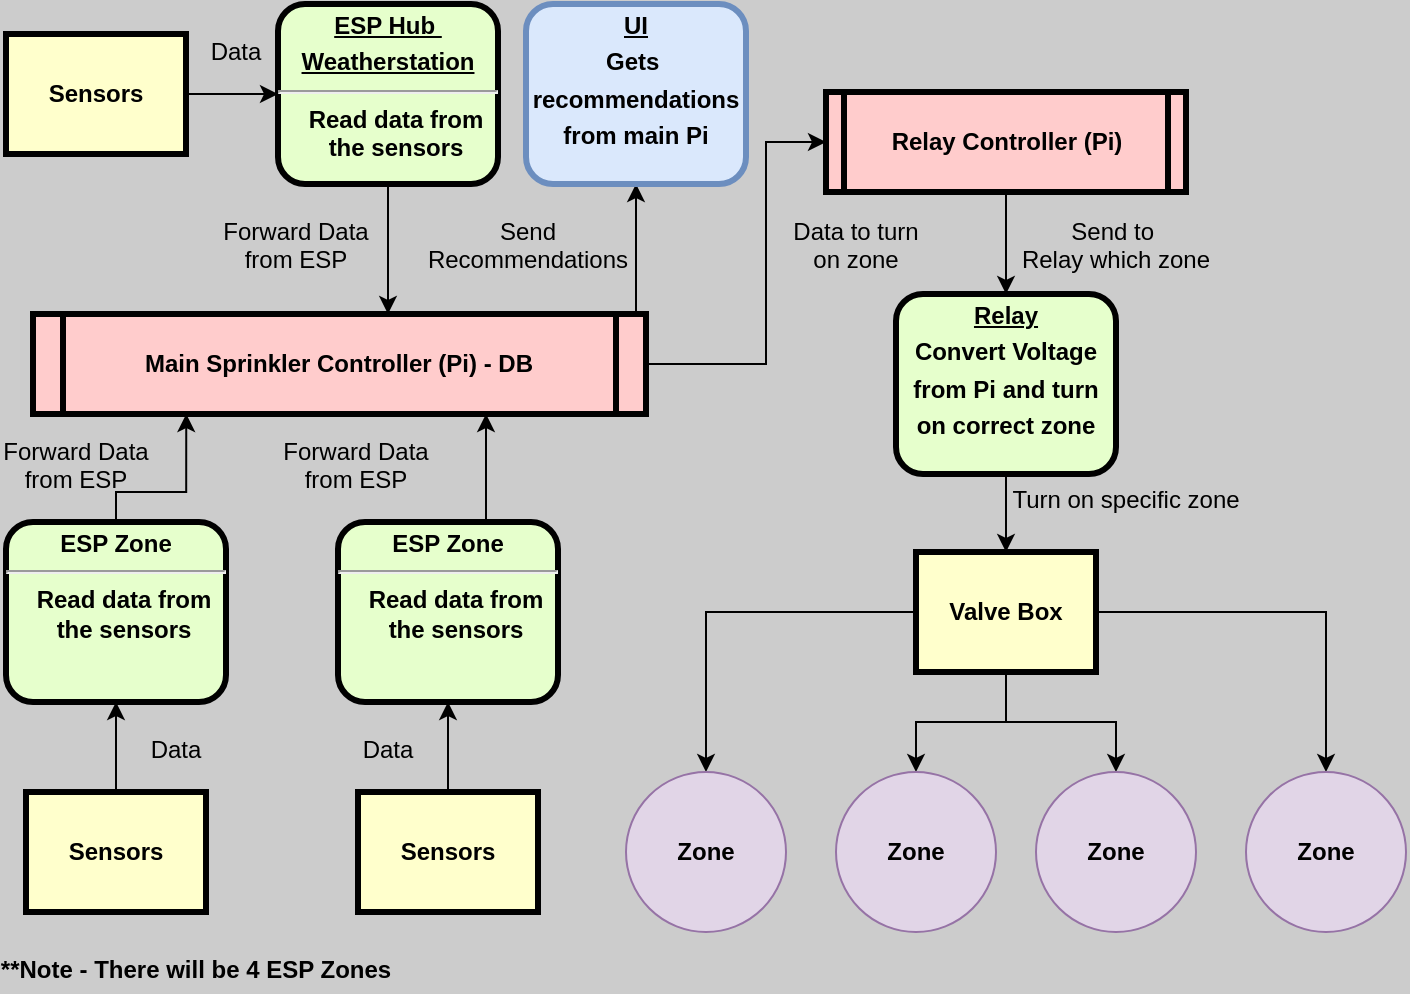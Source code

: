 <mxfile version="12.7.4" type="github"><diagram name="Page-1" id="c7558073-3199-34d8-9f00-42111426c3f3"><mxGraphModel dx="1038" dy="548" grid="1" gridSize="10" guides="1" tooltips="1" connect="1" arrows="1" fold="1" page="1" pageScale="1" pageWidth="826" pageHeight="1169" background="#CCCCCC" math="0" shadow="0"><root><mxCell id="0"/><mxCell id="1" parent="0"/><mxCell id="pqio03StWbajhPm-ttot-128" value="" style="edgeStyle=orthogonalEdgeStyle;rounded=0;orthogonalLoop=1;jettySize=auto;html=1;" edge="1" parent="1" source="2" target="5"><mxGeometry relative="1" as="geometry"><Array as="points"><mxPoint x="201" y="350"/><mxPoint x="201" y="350"/></Array></mxGeometry></mxCell><mxCell id="2" value="&lt;p style=&quot;margin: 0px ; margin-top: 4px ; text-align: center ; text-decoration: underline&quot;&gt;&lt;strong&gt;ESP Hub&amp;nbsp;&lt;br&gt;&lt;/strong&gt;&lt;/p&gt;&lt;p style=&quot;margin: 0px ; margin-top: 4px ; text-align: center ; text-decoration: underline&quot;&gt;Weatherstation&lt;/p&gt;&lt;hr&gt;&lt;p style=&quot;margin: 0px ; margin-left: 8px&quot;&gt;Read data from&lt;/p&gt;&lt;p style=&quot;margin: 0px ; margin-left: 8px&quot;&gt;the sensors&lt;/p&gt;" style="verticalAlign=middle;align=center;overflow=fill;fontSize=12;fontFamily=Helvetica;html=1;rounded=1;fontStyle=1;strokeWidth=3;fillColor=#E6FFCC" parent="1" vertex="1"><mxGeometry x="146" y="236" width="110" height="90" as="geometry"/></mxCell><mxCell id="pqio03StWbajhPm-ttot-127" value="" style="edgeStyle=orthogonalEdgeStyle;rounded=0;orthogonalLoop=1;jettySize=auto;html=1;" edge="1" parent="1" source="4" target="2"><mxGeometry relative="1" as="geometry"/></mxCell><mxCell id="4" value="Sensors" style="whiteSpace=wrap;align=center;verticalAlign=middle;fontStyle=1;strokeWidth=3;fillColor=#FFFFCC" parent="1" vertex="1"><mxGeometry x="10" y="251" width="90" height="60" as="geometry"/></mxCell><mxCell id="pqio03StWbajhPm-ttot-129" style="edgeStyle=orthogonalEdgeStyle;rounded=0;orthogonalLoop=1;jettySize=auto;html=1;entryX=0;entryY=0.5;entryDx=0;entryDy=0;" edge="1" parent="1" source="5" target="pqio03StWbajhPm-ttot-111"><mxGeometry relative="1" as="geometry"><Array as="points"><mxPoint x="390" y="416"/><mxPoint x="390" y="305"/></Array></mxGeometry></mxCell><mxCell id="pqio03StWbajhPm-ttot-136" style="edgeStyle=orthogonalEdgeStyle;rounded=0;orthogonalLoop=1;jettySize=auto;html=1;entryX=0.5;entryY=1;entryDx=0;entryDy=0;" edge="1" parent="1" source="5" target="pqio03StWbajhPm-ttot-135"><mxGeometry relative="1" as="geometry"><Array as="points"><mxPoint x="325" y="370"/><mxPoint x="325" y="370"/></Array></mxGeometry></mxCell><mxCell id="5" value="Main Sprinkler Controller (Pi) - DB" style="shape=process;whiteSpace=wrap;align=center;verticalAlign=middle;size=0.048;fontStyle=1;strokeWidth=3;fillColor=#FFCCCC" parent="1" vertex="1"><mxGeometry x="23.5" y="391" width="306.5" height="50" as="geometry"/></mxCell><mxCell id="pqio03StWbajhPm-ttot-101" value="" style="edgeStyle=orthogonalEdgeStyle;rounded=0;orthogonalLoop=1;jettySize=auto;html=1;entryX=0.25;entryY=1;entryDx=0;entryDy=0;" edge="1" parent="1" source="10" target="5"><mxGeometry relative="1" as="geometry"><Array as="points"><mxPoint x="65" y="480"/><mxPoint x="100" y="480"/></Array></mxGeometry></mxCell><mxCell id="10" value="&lt;p style=&quot;margin: 4px 0px 0px&quot;&gt;&lt;strong&gt;ESP Zone&lt;br&gt;&lt;/strong&gt;&lt;/p&gt;&lt;hr&gt;&lt;p style=&quot;margin: 0px 0px 0px 8px&quot;&gt;Read data from&lt;/p&gt;&lt;p style=&quot;margin: 0px 0px 0px 8px&quot;&gt;the sensors&lt;/p&gt;" style="verticalAlign=middle;align=center;overflow=fill;fontSize=12;fontFamily=Helvetica;html=1;rounded=1;fontStyle=1;strokeWidth=3;fillColor=#E6FFCC" parent="1" vertex="1"><mxGeometry x="10.0" y="495" width="110" height="90" as="geometry"/></mxCell><mxCell id="pqio03StWbajhPm-ttot-103" value="" style="edgeStyle=orthogonalEdgeStyle;rounded=0;orthogonalLoop=1;jettySize=auto;html=1;" edge="1" parent="1" source="13" target="11"><mxGeometry relative="1" as="geometry"/></mxCell><mxCell id="13" value="Sensors" style="whiteSpace=wrap;align=center;verticalAlign=middle;fontStyle=1;strokeWidth=3;fillColor=#FFFFCC" parent="1" vertex="1"><mxGeometry x="186.0" y="630" width="90" height="60" as="geometry"/></mxCell><mxCell id="pqio03StWbajhPm-ttot-96" value="" style="edgeStyle=orthogonalEdgeStyle;rounded=0;orthogonalLoop=1;jettySize=auto;html=1;" edge="1" parent="1" source="14" target="10"><mxGeometry relative="1" as="geometry"/></mxCell><mxCell id="14" value="Sensors" style="whiteSpace=wrap;align=center;verticalAlign=middle;fontStyle=1;strokeWidth=3;fillColor=#FFFFCC" parent="1" vertex="1"><mxGeometry x="20.0" y="630.0" width="90" height="60" as="geometry"/></mxCell><mxCell id="pqio03StWbajhPm-ttot-104" value="" style="edgeStyle=orthogonalEdgeStyle;rounded=0;orthogonalLoop=1;jettySize=auto;html=1;" edge="1" parent="1" source="11" target="5"><mxGeometry relative="1" as="geometry"><Array as="points"><mxPoint x="250" y="450"/><mxPoint x="250" y="450"/></Array></mxGeometry></mxCell><mxCell id="11" value="&lt;p style=&quot;margin: 4px 0px 0px&quot;&gt;&lt;strong&gt;ESP Zone&lt;br&gt;&lt;/strong&gt;&lt;/p&gt;&lt;hr&gt;&lt;p style=&quot;margin: 0px 0px 0px 8px&quot;&gt;Read data from&lt;/p&gt;&lt;p style=&quot;margin: 0px 0px 0px 8px&quot;&gt;the sensors&lt;/p&gt;" style="verticalAlign=middle;align=center;overflow=fill;fontSize=12;fontFamily=Helvetica;html=1;rounded=1;fontStyle=1;strokeWidth=3;fillColor=#E6FFCC" parent="1" vertex="1"><mxGeometry x="176.0" y="495" width="110" height="90" as="geometry"/></mxCell><mxCell id="53" value="Data" style="text;spacingTop=-5;align=center" parent="1" vertex="1"><mxGeometry x="110" y="251" width="30" height="20" as="geometry"/></mxCell><mxCell id="54" value="Forward Data&#10;from ESP" style="text;spacingTop=-5;align=center" parent="1" vertex="1"><mxGeometry x="140" y="341" width="30" height="20" as="geometry"/></mxCell><mxCell id="86" value="Data" style="text;spacingTop=-5;align=center" parent="1" vertex="1"><mxGeometry x="186.0" y="600.0" width="30" height="20" as="geometry"/></mxCell><mxCell id="pqio03StWbajhPm-ttot-99" style="edgeStyle=orthogonalEdgeStyle;rounded=0;orthogonalLoop=1;jettySize=auto;html=1;exitX=0.5;exitY=1;exitDx=0;exitDy=0;" edge="1" parent="1" source="54" target="54"><mxGeometry relative="1" as="geometry"/></mxCell><mxCell id="pqio03StWbajhPm-ttot-106" value="Forward Data&#10;from ESP" style="text;spacingTop=-5;align=center" vertex="1" parent="1"><mxGeometry x="170" y="451" width="30" height="20" as="geometry"/></mxCell><mxCell id="pqio03StWbajhPm-ttot-108" value="Forward Data&#10;from ESP" style="text;spacingTop=-5;align=center" vertex="1" parent="1"><mxGeometry x="30" y="451" width="30" height="20" as="geometry"/></mxCell><mxCell id="pqio03StWbajhPm-ttot-109" value="Data" style="text;spacingTop=-5;align=center" vertex="1" parent="1"><mxGeometry x="80.0" y="600.0" width="30" height="20" as="geometry"/></mxCell><mxCell id="pqio03StWbajhPm-ttot-130" value="" style="edgeStyle=orthogonalEdgeStyle;rounded=0;orthogonalLoop=1;jettySize=auto;html=1;" edge="1" parent="1" source="pqio03StWbajhPm-ttot-111" target="pqio03StWbajhPm-ttot-113"><mxGeometry relative="1" as="geometry"/></mxCell><mxCell id="pqio03StWbajhPm-ttot-111" value="Relay Controller (Pi)" style="shape=process;whiteSpace=wrap;align=center;verticalAlign=middle;size=0.048;fontStyle=1;strokeWidth=3;fillColor=#FFCCCC" vertex="1" parent="1"><mxGeometry x="420" y="280" width="180" height="50" as="geometry"/></mxCell><mxCell id="pqio03StWbajhPm-ttot-118" value="" style="edgeStyle=orthogonalEdgeStyle;rounded=0;orthogonalLoop=1;jettySize=auto;html=1;" edge="1" parent="1" source="pqio03StWbajhPm-ttot-113" target="pqio03StWbajhPm-ttot-117"><mxGeometry relative="1" as="geometry"/></mxCell><mxCell id="pqio03StWbajhPm-ttot-113" value="&lt;p style=&quot;margin: 4px 0px 0px&quot;&gt;&lt;u&gt;Relay&lt;/u&gt;&lt;/p&gt;&lt;p style=&quot;margin: 4px 0px 0px&quot;&gt;Convert Voltage&lt;/p&gt;&lt;p style=&quot;margin: 4px 0px 0px&quot;&gt;from Pi and turn&lt;/p&gt;&lt;p style=&quot;margin: 4px 0px 0px&quot;&gt;on correct zone&lt;/p&gt;" style="verticalAlign=middle;align=center;overflow=fill;fontSize=12;fontFamily=Helvetica;html=1;rounded=1;fontStyle=1;strokeWidth=3;fillColor=#E6FFCC" vertex="1" parent="1"><mxGeometry x="455.0" y="381" width="110" height="90" as="geometry"/></mxCell><mxCell id="pqio03StWbajhPm-ttot-131" style="edgeStyle=orthogonalEdgeStyle;rounded=0;orthogonalLoop=1;jettySize=auto;html=1;entryX=0.5;entryY=0;entryDx=0;entryDy=0;" edge="1" parent="1" source="pqio03StWbajhPm-ttot-117" target="pqio03StWbajhPm-ttot-119"><mxGeometry relative="1" as="geometry"/></mxCell><mxCell id="pqio03StWbajhPm-ttot-132" style="edgeStyle=orthogonalEdgeStyle;rounded=0;orthogonalLoop=1;jettySize=auto;html=1;entryX=0.5;entryY=0;entryDx=0;entryDy=0;" edge="1" parent="1" source="pqio03StWbajhPm-ttot-117" target="pqio03StWbajhPm-ttot-120"><mxGeometry relative="1" as="geometry"/></mxCell><mxCell id="pqio03StWbajhPm-ttot-133" style="edgeStyle=orthogonalEdgeStyle;rounded=0;orthogonalLoop=1;jettySize=auto;html=1;entryX=0.5;entryY=0;entryDx=0;entryDy=0;" edge="1" parent="1" source="pqio03StWbajhPm-ttot-117" target="pqio03StWbajhPm-ttot-121"><mxGeometry relative="1" as="geometry"/></mxCell><mxCell id="pqio03StWbajhPm-ttot-134" style="edgeStyle=orthogonalEdgeStyle;rounded=0;orthogonalLoop=1;jettySize=auto;html=1;entryX=0.5;entryY=0;entryDx=0;entryDy=0;" edge="1" parent="1" source="pqio03StWbajhPm-ttot-117" target="pqio03StWbajhPm-ttot-122"><mxGeometry relative="1" as="geometry"/></mxCell><mxCell id="pqio03StWbajhPm-ttot-117" value="Valve Box" style="whiteSpace=wrap;align=center;verticalAlign=middle;fontStyle=1;strokeWidth=3;fillColor=#FFFFCC" vertex="1" parent="1"><mxGeometry x="465" y="510" width="90" height="60" as="geometry"/></mxCell><mxCell id="pqio03StWbajhPm-ttot-119" value="&lt;b&gt;Zone&lt;/b&gt;" style="ellipse;whiteSpace=wrap;html=1;fillColor=#e1d5e7;strokeColor=#9673a6;" vertex="1" parent="1"><mxGeometry x="320" y="620" width="80" height="80" as="geometry"/></mxCell><mxCell id="pqio03StWbajhPm-ttot-120" value="&lt;b style=&quot;white-space: normal&quot;&gt;Zone&lt;/b&gt;" style="ellipse;whiteSpace=wrap;html=1;fillColor=#e1d5e7;strokeColor=#9673a6;" vertex="1" parent="1"><mxGeometry x="425" y="620" width="80" height="80" as="geometry"/></mxCell><mxCell id="pqio03StWbajhPm-ttot-121" value="&lt;b style=&quot;white-space: normal&quot;&gt;Zone&lt;/b&gt;" style="ellipse;whiteSpace=wrap;html=1;fillColor=#e1d5e7;strokeColor=#9673a6;" vertex="1" parent="1"><mxGeometry x="525" y="620" width="80" height="80" as="geometry"/></mxCell><mxCell id="pqio03StWbajhPm-ttot-122" value="&lt;b style=&quot;white-space: normal&quot;&gt;Zone&lt;/b&gt;" style="ellipse;whiteSpace=wrap;html=1;fillColor=#e1d5e7;strokeColor=#9673a6;" vertex="1" parent="1"><mxGeometry x="630" y="620" width="80" height="80" as="geometry"/></mxCell><mxCell id="pqio03StWbajhPm-ttot-135" value="&lt;p style=&quot;margin: 0px ; margin-top: 4px ; text-align: center ; text-decoration: underline&quot;&gt;UI&lt;/p&gt;&lt;p style=&quot;margin: 4px 0px 0px ; text-align: center&quot;&gt;Gets&amp;nbsp;&lt;/p&gt;&lt;p style=&quot;margin: 4px 0px 0px ; text-align: center&quot;&gt;recommendations&lt;/p&gt;&lt;p style=&quot;margin: 4px 0px 0px ; text-align: center&quot;&gt;from main Pi&lt;/p&gt;" style="verticalAlign=middle;align=center;overflow=fill;fontSize=12;fontFamily=Helvetica;html=1;rounded=1;fontStyle=1;strokeWidth=3;fillColor=#dae8fc;strokeColor=#6c8ebf;" vertex="1" parent="1"><mxGeometry x="270" y="236" width="110" height="90" as="geometry"/></mxCell><mxCell id="pqio03StWbajhPm-ttot-137" value="Send&#10;Recommendations" style="text;spacingTop=-5;align=center" vertex="1" parent="1"><mxGeometry x="256" y="341" width="30" height="20" as="geometry"/></mxCell><mxCell id="pqio03StWbajhPm-ttot-138" value="Data to turn&#10;on zone" style="text;spacingTop=-5;align=center" vertex="1" parent="1"><mxGeometry x="420" y="341" width="30" height="20" as="geometry"/></mxCell><mxCell id="pqio03StWbajhPm-ttot-141" value="Send to &#10;Relay which zone" style="text;spacingTop=-5;align=center" vertex="1" parent="1"><mxGeometry x="550" y="341" width="30" height="20" as="geometry"/></mxCell><mxCell id="pqio03StWbajhPm-ttot-142" value="Turn on specific zone" style="text;spacingTop=-5;align=center" vertex="1" parent="1"><mxGeometry x="555" y="475" width="30" height="20" as="geometry"/></mxCell><mxCell id="pqio03StWbajhPm-ttot-143" value="**Note - There will be 4 ESP Zones" style="text;spacingTop=-5;align=center;fontStyle=1" vertex="1" parent="1"><mxGeometry x="90" y="710" width="30" height="20" as="geometry"/></mxCell></root></mxGraphModel></diagram></mxfile>